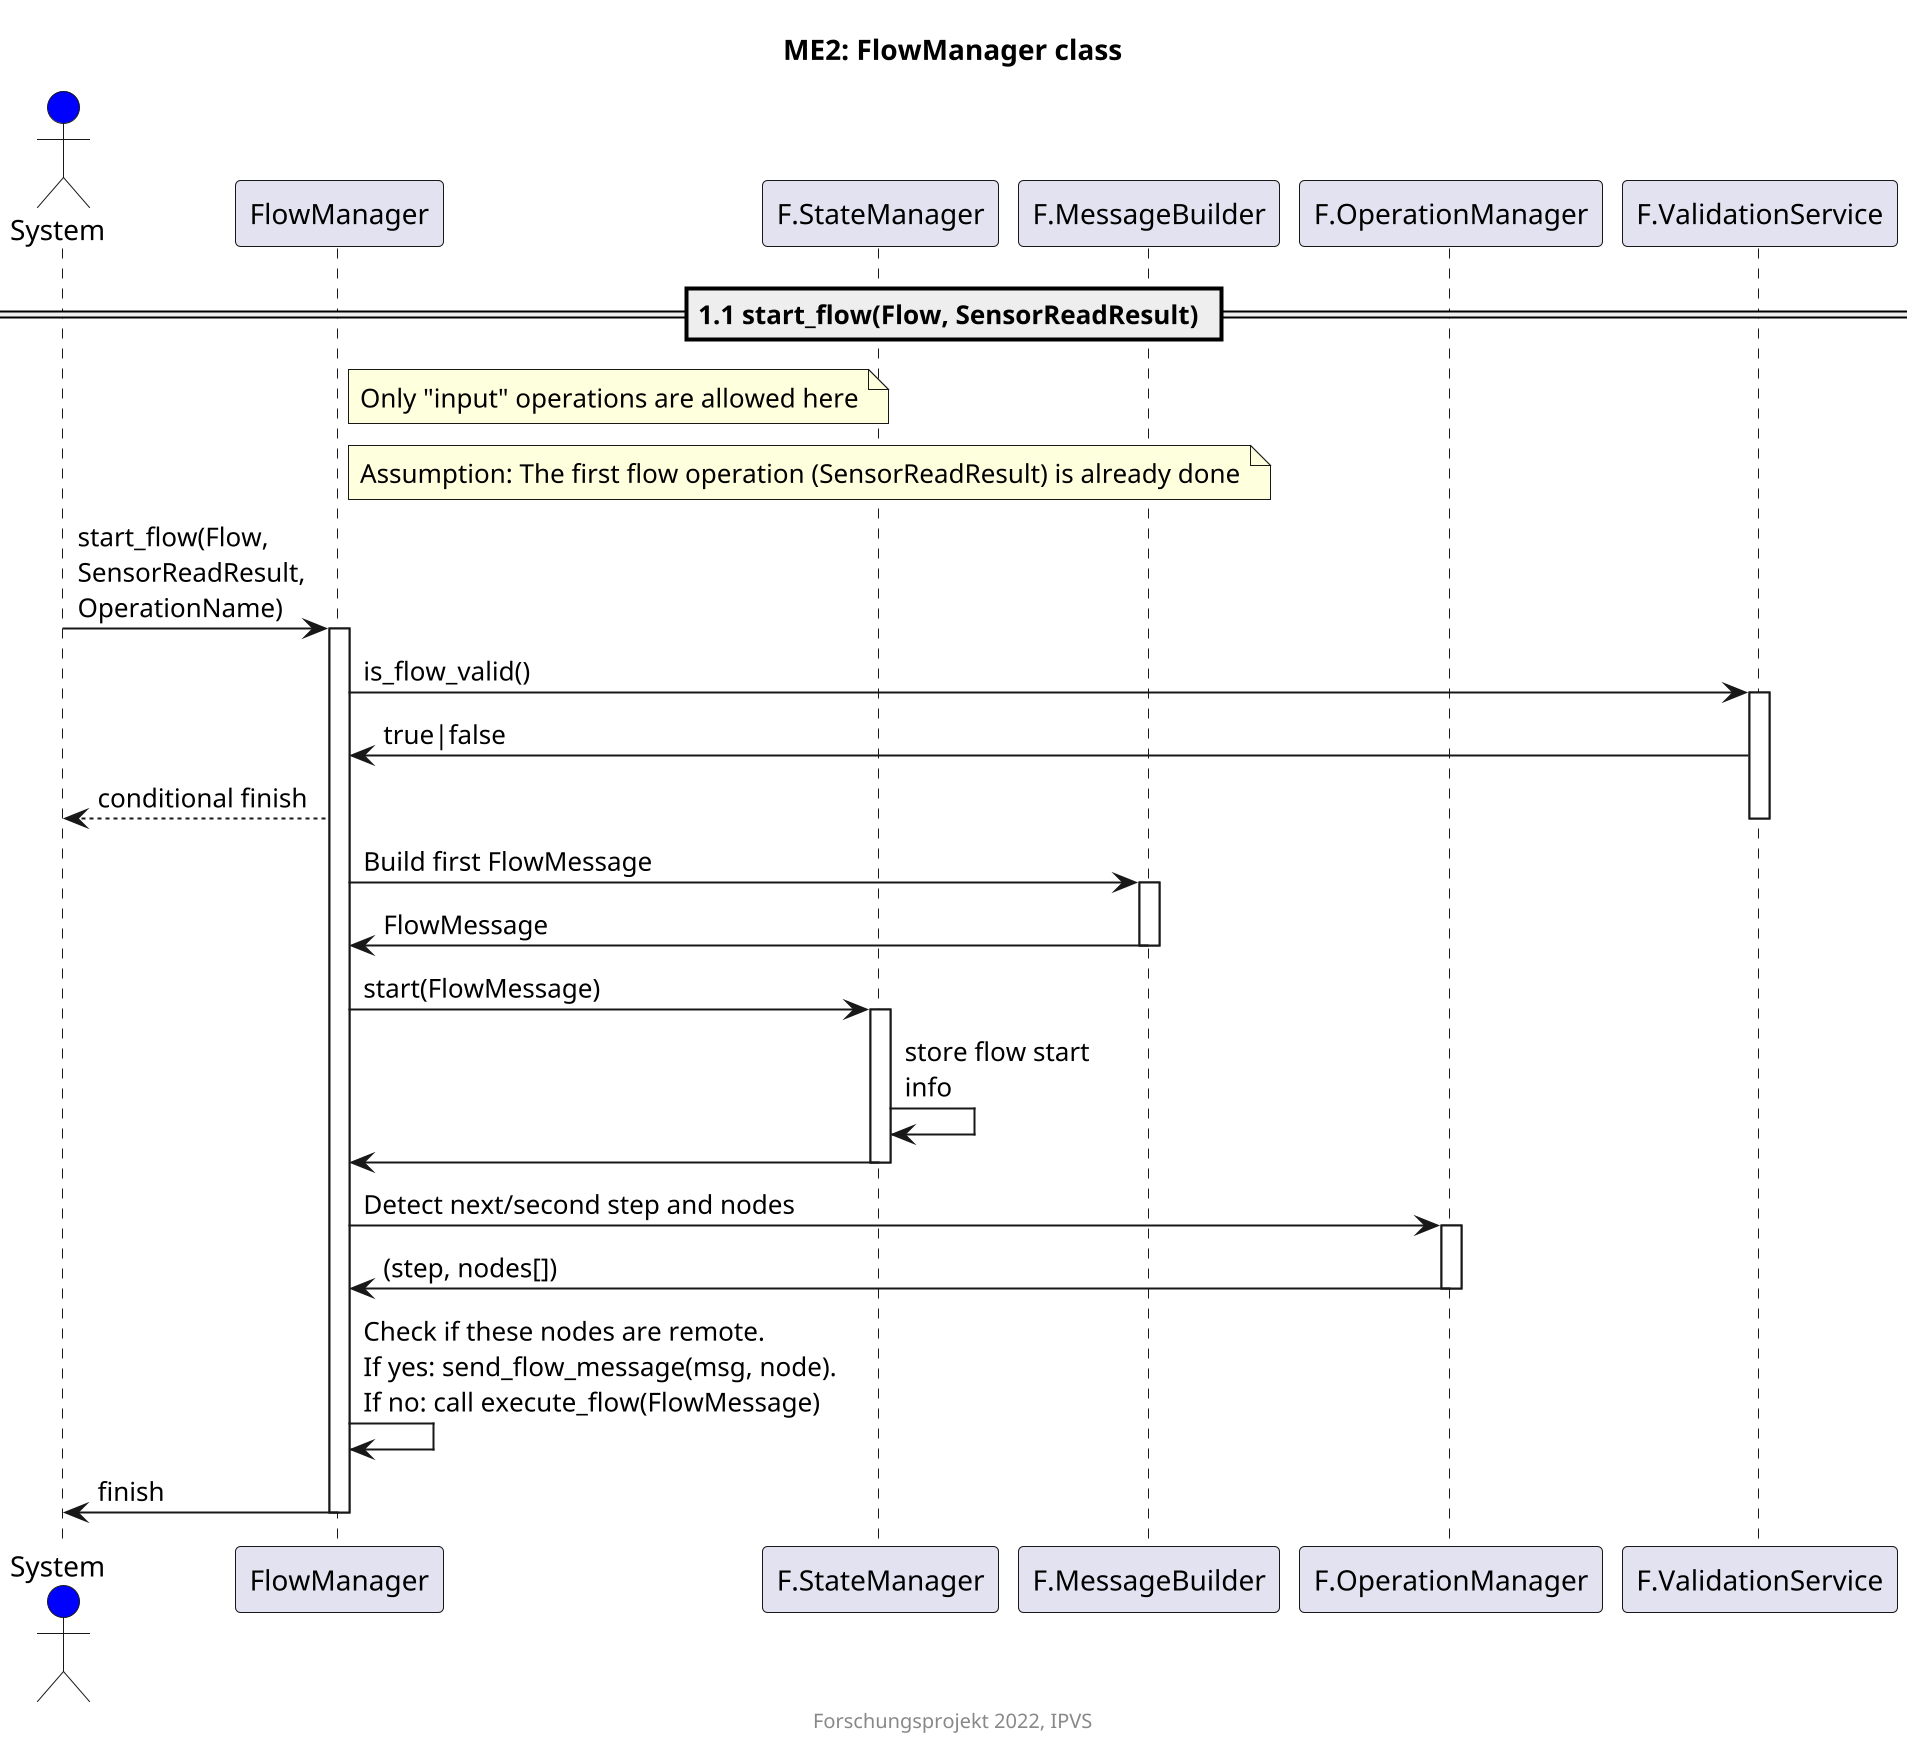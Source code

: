@startuml

' this is a comment
' read here for syntax: https://plantuml.com/sequence-diagram

title ME2: FlowManager class
footer Forschungsprojekt 2022, IPVS
scale 2

actor System #blue
participant "FlowManager" as FM
participant "F.StateManager" as FSM
participant "F.MessageBuilder" as FMB
participant "F.OperationManager" as FOM
participant "F.ValidationService" as FVS

== 1.1 start_flow(Flow, SensorReadResult) ==
note right FM: Only "input" operations are allowed here
note right FM: Assumption: The first flow operation (SensorReadResult) is already done

System -> FM: start_flow(Flow,\nSensorReadResult,\nOperationName)
activate FM
FM -> FVS: is_flow_valid()
activate FVS
FVS -> FM: true|false
FM --> System: conditional finish
deactivate FVS
FM -> FMB: Build first FlowMessage

activate FMB
FMB -> FM: FlowMessage
deactivate FMB

FM -> FSM: start(FlowMessage)
activate FSM
FSM -> FSM: store flow start\ninfo
FSM -> FM:
deactivate FSM

FM -> FOM: Detect next/second step and nodes
activate FOM
FOM -> FM: (step, nodes[])
deactivate FOM

FM -> FM: Check if these nodes are remote.\nIf yes: send_flow_message(msg, node).\nIf no: call execute_flow(FlowMessage)
FM -> System: finish
deactivate FM



@enduml